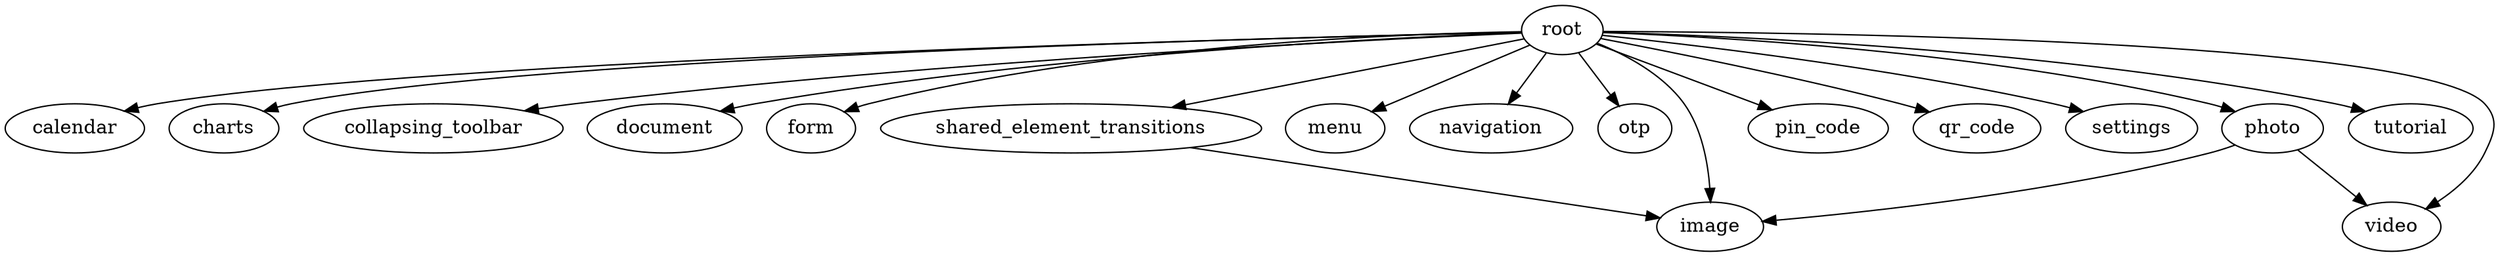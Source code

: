 digraph {
calendar
charts
collapsing_toolbar
document
form
image
menu
navigation
otp
photo
pin_code
qr_code
root
settings
shared_element_transitions
tutorial
video
photo -> image
photo -> video
root -> calendar
root -> charts
root -> collapsing_toolbar
root -> document
root -> form
root -> image
root -> menu
root -> navigation
root -> otp
root -> photo
root -> pin_code
root -> qr_code
root -> settings
root -> shared_element_transitions
root -> tutorial
root -> video
shared_element_transitions -> image
}
